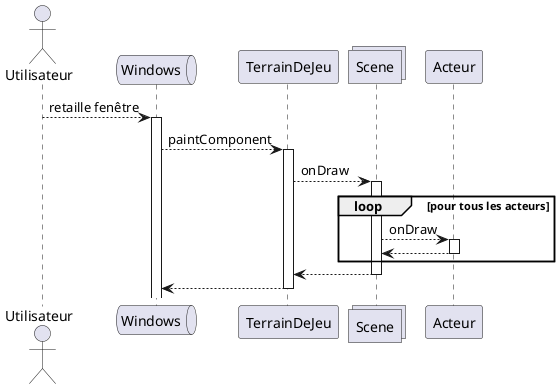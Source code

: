 @startuml
actor Utilisateur as utilisateur
queue Windows as windows
participant TerrainDeJeu as terrain_de_jeu
collections Scene as laScene
participant Acteur as acteur

utilisateur --> windows: retaille fenêtre
activate windows

windows --> terrain_de_jeu: paintComponent
activate terrain_de_jeu

terrain_de_jeu --> laScene: onDraw
activate laScene

loop pour tous les acteurs
    laScene --> acteur: onDraw
    activate acteur

    acteur --> laScene
    deactivate acteur
end

laScene --> terrain_de_jeu
deactivate laScene

terrain_de_jeu --> windows
deactivate terrain_de_jeu

@endum